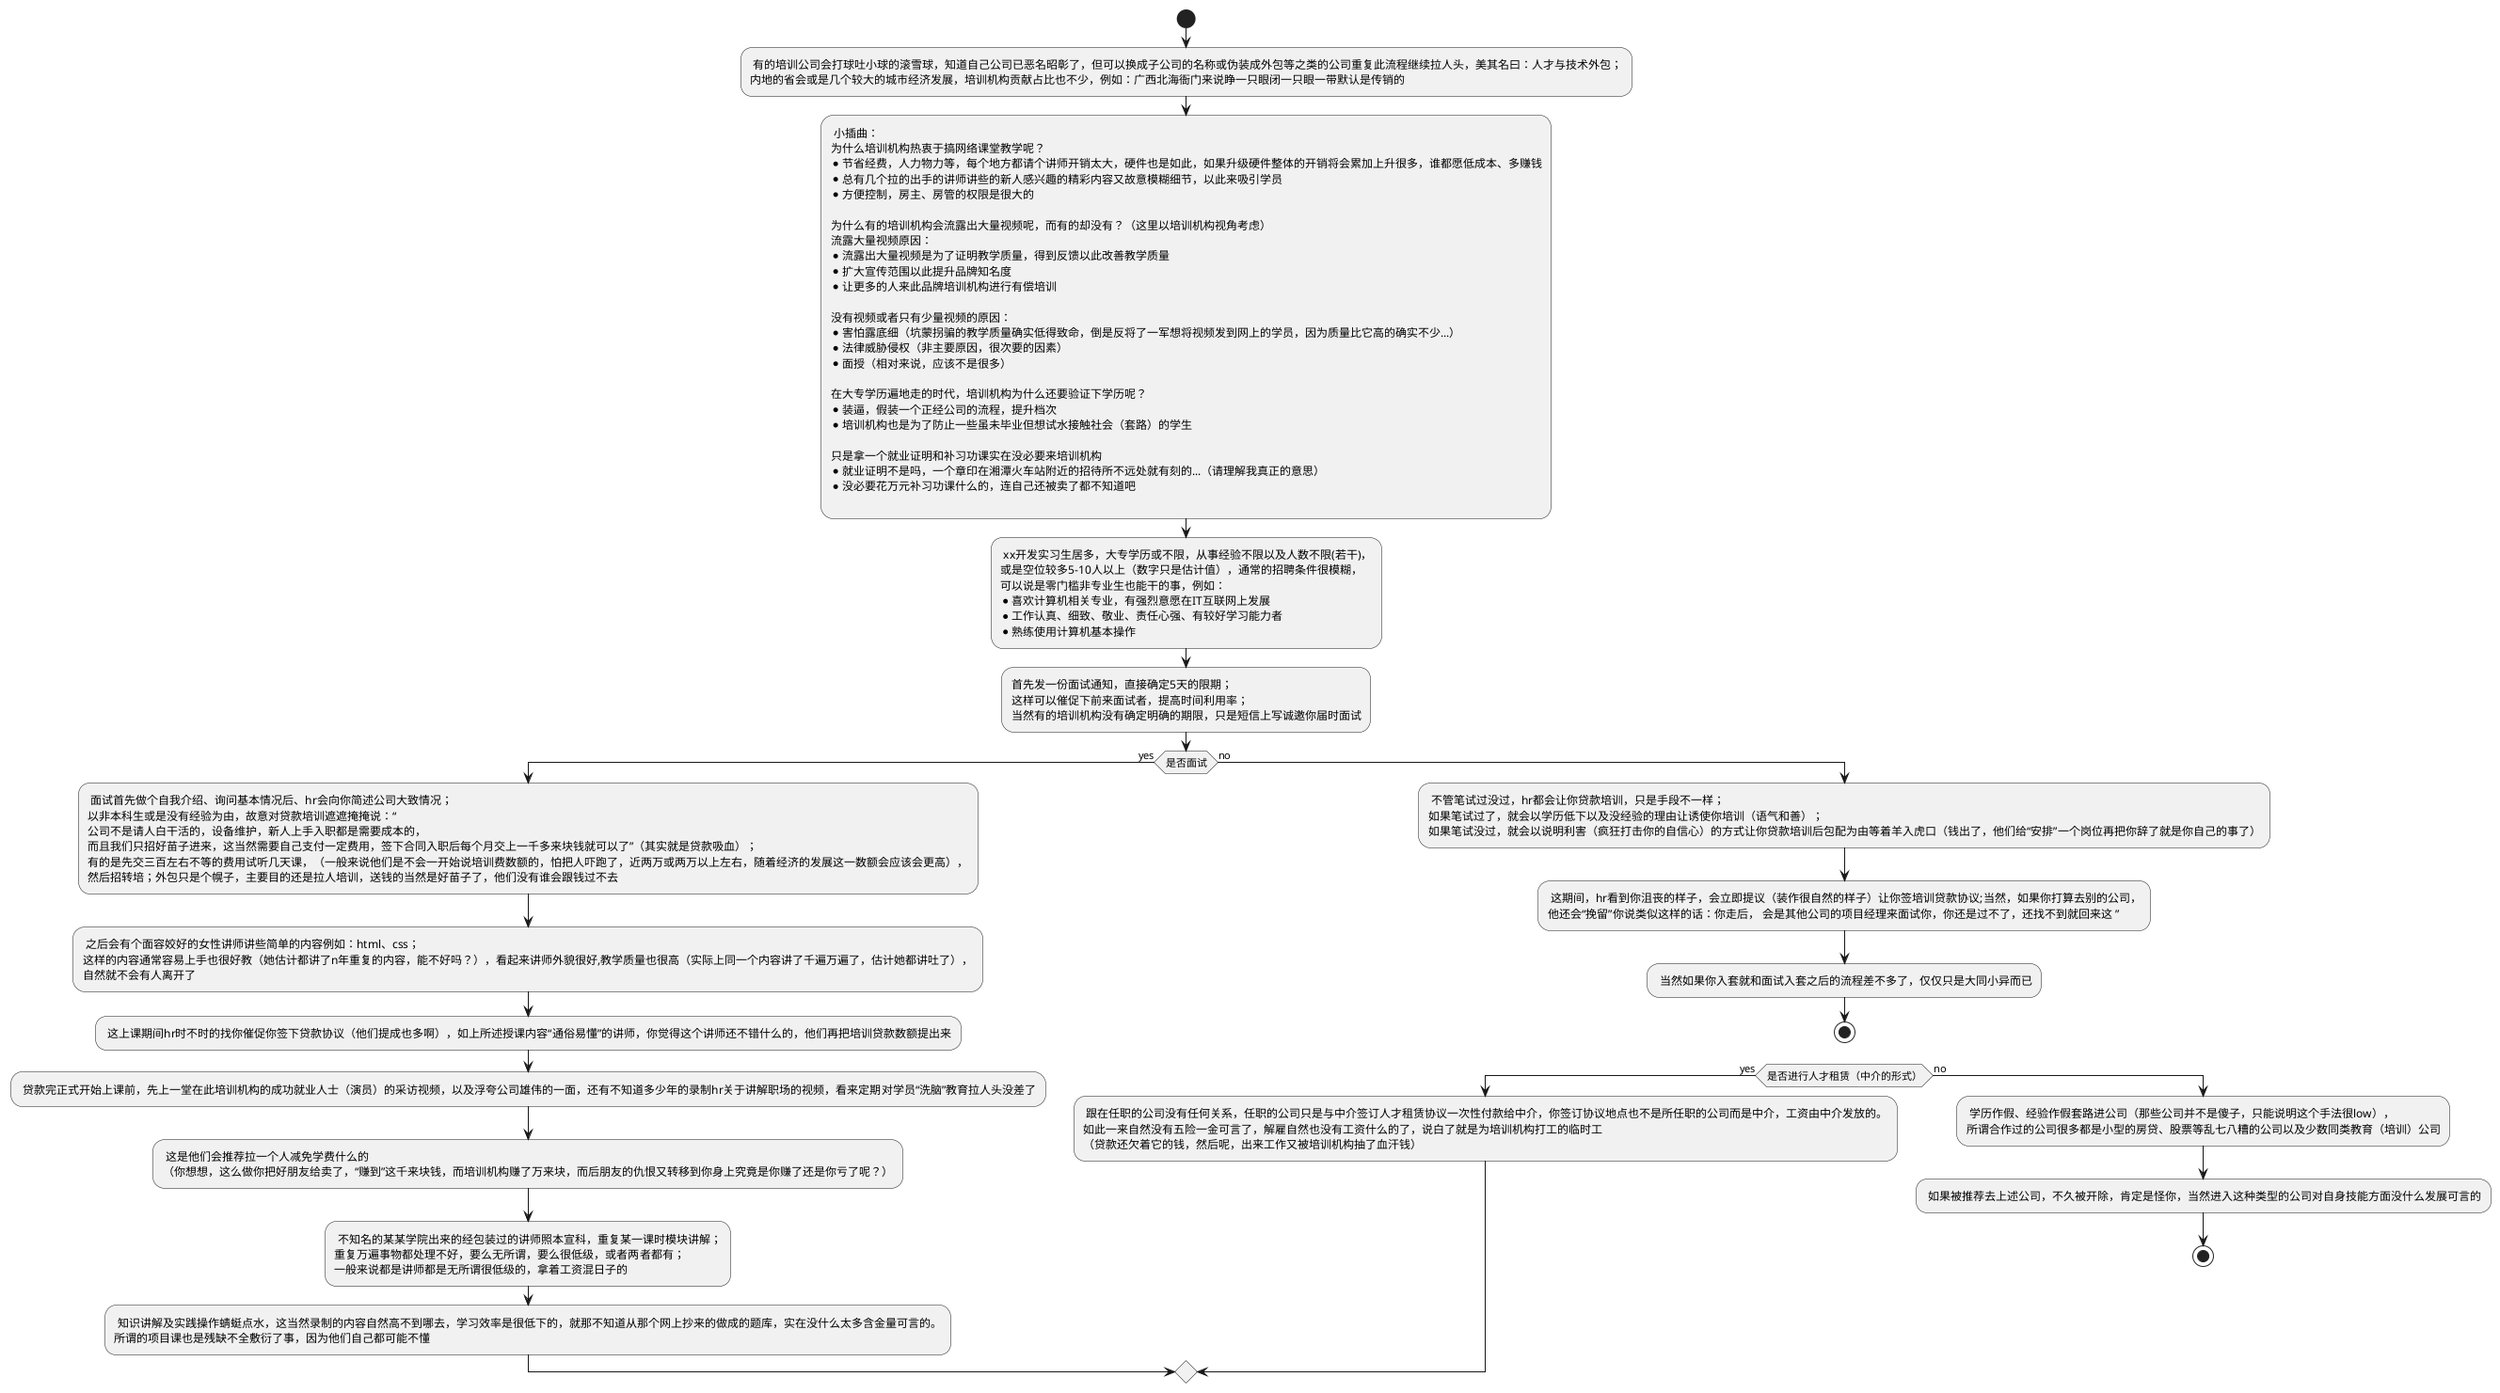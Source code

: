 @startuml
start

: 有的培训公司会打球吐小球的滚雪球，知道自己公司已恶名昭彰了，但可以换成子公司的名称或伪装成外包等之类的公司重复此流程继续拉人头，美其名曰：人才与技术外包；
内地的省会或是几个较大的城市经济发展，培训机构贡献占比也不少，例如：广西北海衙门来说睁一只眼闭一只眼一带默认是传销的;

: 小插曲：
为什么培训机构热衷于搞网络课堂教学呢？
* 节省经费，人力物力等，每个地方都请个讲师开销太大，硬件也是如此，如果升级硬件整体的开销将会累加上升很多，谁都愿低成本、多赚钱
* 总有几个拉的出手的讲师讲些的新人感兴趣的精彩内容又故意模糊细节，以此来吸引学员
* 方便控制，房主、房管的权限是很大的

为什么有的培训机构会流露出大量视频呢，而有的却没有？（这里以培训机构视角考虑）
流露大量视频原因：
* 流露出大量视频是为了证明教学质量，得到反馈以此改善教学质量
* 扩大宣传范围以此提升品牌知名度
* 让更多的人来此品牌培训机构进行有偿培训

没有视频或者只有少量视频的原因：
* 害怕露底细（坑蒙拐骗的教学质量确实低得致命，倒是反将了一军想将视频发到网上的学员，因为质量比它高的确实不少...）
* 法律威胁侵权（非主要原因，很次要的因素）
* 面授（相对来说，应该不是很多）

在大专学历遍地走的时代，培训机构为什么还要验证下学历呢？
* 装逼，假装一个正经公司的流程，提升档次
* 培训机构也是为了防止一些虽未毕业但想试水接触社会（套路）的学生

只是拿一个就业证明和补习功课实在没必要来培训机构
* 就业证明不是吗，一个章印在湘潭火车站附近的招待所不远处就有刻的...（请理解我真正的意思）
* 没必要花万元补习功课什么的，连自己还被卖了都不知道吧
;

: xx开发实习生居多，大专学历或不限，从事经验不限以及人数不限(若干)，
或是空位较多5-10人以上（数字只是估计值），通常的招聘条件很模糊，
可以说是零门槛非专业生也能干的事，例如：
* 喜欢计算机相关专业，有强烈意愿在IT互联网上发展
* 工作认真、细致、敬业、责任心强、有较好学习能力者
* 熟练使用计算机基本操作;

:首先发一份面试通知，直接确定5天的限期；
这样可以催促下前来面试者，提高时间利用率；
当然有的培训机构没有确定明确的期限，只是短信上写诚邀你届时面试;

if(是否面试) then (yes)

: 面试首先做个自我介绍、询问基本情况后、hr会向你简述公司大致情况；
以非本科生或是没有经验为由，故意对贷款培训遮遮掩掩说：“
公司不是请人白干活的，设备维护，新人上手入职都是需要成本的，
而且我们只招好苗子进来，这当然需要自己支付一定费用，签下合同入职后每个月交上一千多来块钱就可以了”（其实就是贷款吸血）；
有的是先交三百左右不等的费用试听几天课，（一般来说他们是不会一开始说培训费数额的，怕把人吓跑了，近两万或两万以上左右，随着经济的发展这一数额会应该会更高），
然后招转培；外包只是个幌子，主要目的还是拉人培训，送钱的当然是好苗子了，他们没有谁会跟钱过不去;

: 之后会有个面容姣好的女性讲师讲些简单的内容例如：html、css；
这样的内容通常容易上手也很好教（她估计都讲了n年重复的内容，能不好吗？），看起来讲师外貌很好,教学质量也很高（实际上同一个内容讲了千遍万遍了，估计她都讲吐了），
自然就不会有人离开了;

: 这上课期间hr时不时的找你催促你签下贷款协议（他们提成也多啊），如上所述授课内容“通俗易懂”的讲师，你觉得这个讲师还不错什么的，他们再把培训贷款数额提出来;

: 贷款完正式开始上课前，先上一堂在此培训机构的成功就业人士（演员）的采访视频，以及浮夸公司雄伟的一面，还有不知道多少年的录制hr关于讲解职场的视频，看来定期对学员“洗脑”教育拉人头没差了;

: 这是他们会推荐拉一个人减免学费什么的
（你想想，这么做你把好朋友给卖了，“赚到”这千来块钱，而培训机构赚了万来块，而后朋友的仇恨又转移到你身上究竟是你赚了还是你亏了呢？）;

: 不知名的某某学院出来的经包装过的讲师照本宣科，重复某一课时模块讲解；
重复万遍事物都处理不好，要么无所谓，要么很低级，或者两者都有；
一般来说都是讲师都是无所谓很低级的，拿着工资混日子的;

: 知识讲解及实践操作蜻蜓点水，这当然录制的内容自然高不到哪去，学习效率是很低下的，就那不知道从那个网上抄来的做成的题库，实在没什么太多含金量可言的。
所谓的项目课也是残缺不全敷衍了事，因为他们自己都可能不懂;

else (no)
: 不管笔试过没过，hr都会让你贷款培训，只是手段不一样；
如果笔试过了，就会以学历低下以及没经验的理由让诱使你培训（语气和善）；
如果笔试没过，就会以说明利害（疯狂打击你的自信心）的方式让你贷款培训后包配为由等着羊入虎口（钱出了，他们给“安排”一个岗位再把你辞了就是你自己的事了）;

: 这期间，hr看到你沮丧的样子，会立即提议（装作很自然的样子）让你签培训贷款协议;当然，如果你打算去别的公司，
他还会“挽留”你说类似这样的话：你走后， 会是其他公司的项目经理来面试你，你还是过不了，还找不到就回来这 ”;

: 当然如果你入套就和面试入套之后的流程差不多了，仅仅只是大同小异而已;

stop


if(是否进行人才租赁（中介的形式）) then (yes)

: 跟在任职的公司没有任何关系，任职的公司只是与中介签订人才租赁协议一次性付款给中介，你签订协议地点也不是所任职的公司而是中介，工资由中介发放的。
如此一来自然没有五险一金可言了，解雇自然也没有工资什么的了，说白了就是为培训机构打工的临时工
（贷款还欠着它的钱，然后呢，出来工作又被培训机构抽了血汗钱）;

else (no)

: 学历作假、经验作假套路进公司（那些公司并不是傻子，只能说明这个手法很low），
所谓合作过的公司很多都是小型的房贷、股票等乱七八糟的公司以及少数同类教育（培训）公司;

: 如果被推荐去上述公司，不久被开除，肯定是怪你，当然进入这种类型的公司对自身技能方面没什么发展可言的;

stop

@enduml
